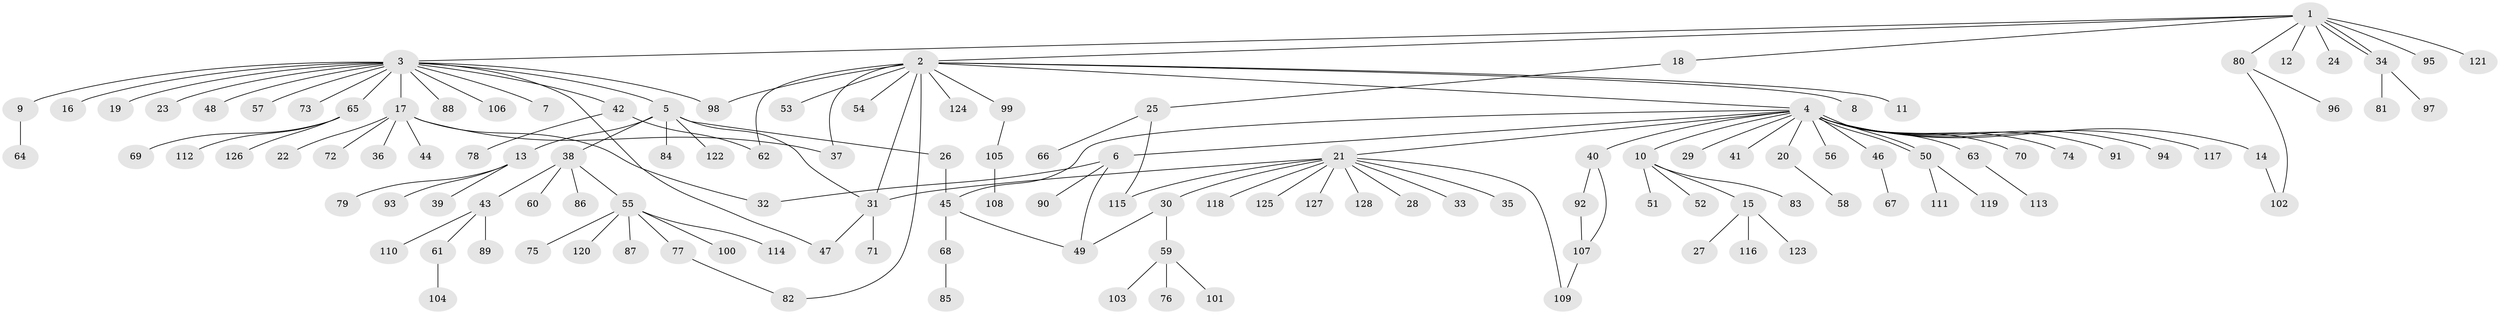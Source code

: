 // coarse degree distribution, {10: 0.009900990099009901, 12: 0.009900990099009901, 16: 0.009900990099009901, 19: 0.009900990099009901, 6: 0.0297029702970297, 3: 0.06930693069306931, 1: 0.6039603960396039, 2: 0.18811881188118812, 4: 0.039603960396039604, 11: 0.009900990099009901, 5: 0.019801980198019802}
// Generated by graph-tools (version 1.1) at 2025/23/03/03/25 07:23:51]
// undirected, 128 vertices, 144 edges
graph export_dot {
graph [start="1"]
  node [color=gray90,style=filled];
  1;
  2;
  3;
  4;
  5;
  6;
  7;
  8;
  9;
  10;
  11;
  12;
  13;
  14;
  15;
  16;
  17;
  18;
  19;
  20;
  21;
  22;
  23;
  24;
  25;
  26;
  27;
  28;
  29;
  30;
  31;
  32;
  33;
  34;
  35;
  36;
  37;
  38;
  39;
  40;
  41;
  42;
  43;
  44;
  45;
  46;
  47;
  48;
  49;
  50;
  51;
  52;
  53;
  54;
  55;
  56;
  57;
  58;
  59;
  60;
  61;
  62;
  63;
  64;
  65;
  66;
  67;
  68;
  69;
  70;
  71;
  72;
  73;
  74;
  75;
  76;
  77;
  78;
  79;
  80;
  81;
  82;
  83;
  84;
  85;
  86;
  87;
  88;
  89;
  90;
  91;
  92;
  93;
  94;
  95;
  96;
  97;
  98;
  99;
  100;
  101;
  102;
  103;
  104;
  105;
  106;
  107;
  108;
  109;
  110;
  111;
  112;
  113;
  114;
  115;
  116;
  117;
  118;
  119;
  120;
  121;
  122;
  123;
  124;
  125;
  126;
  127;
  128;
  1 -- 2;
  1 -- 3;
  1 -- 12;
  1 -- 18;
  1 -- 24;
  1 -- 34;
  1 -- 34;
  1 -- 80;
  1 -- 95;
  1 -- 121;
  2 -- 4;
  2 -- 8;
  2 -- 11;
  2 -- 31;
  2 -- 37;
  2 -- 53;
  2 -- 54;
  2 -- 62;
  2 -- 82;
  2 -- 98;
  2 -- 99;
  2 -- 124;
  3 -- 5;
  3 -- 7;
  3 -- 9;
  3 -- 16;
  3 -- 17;
  3 -- 19;
  3 -- 23;
  3 -- 42;
  3 -- 47;
  3 -- 48;
  3 -- 57;
  3 -- 65;
  3 -- 73;
  3 -- 88;
  3 -- 98;
  3 -- 106;
  4 -- 6;
  4 -- 10;
  4 -- 14;
  4 -- 20;
  4 -- 21;
  4 -- 29;
  4 -- 40;
  4 -- 41;
  4 -- 45;
  4 -- 46;
  4 -- 50;
  4 -- 50;
  4 -- 56;
  4 -- 63;
  4 -- 70;
  4 -- 74;
  4 -- 91;
  4 -- 94;
  4 -- 117;
  5 -- 13;
  5 -- 26;
  5 -- 31;
  5 -- 38;
  5 -- 84;
  5 -- 122;
  6 -- 32;
  6 -- 49;
  6 -- 90;
  9 -- 64;
  10 -- 15;
  10 -- 51;
  10 -- 52;
  10 -- 83;
  13 -- 39;
  13 -- 79;
  13 -- 93;
  14 -- 102;
  15 -- 27;
  15 -- 116;
  15 -- 123;
  17 -- 22;
  17 -- 32;
  17 -- 36;
  17 -- 37;
  17 -- 44;
  17 -- 72;
  18 -- 25;
  20 -- 58;
  21 -- 28;
  21 -- 30;
  21 -- 31;
  21 -- 33;
  21 -- 35;
  21 -- 109;
  21 -- 115;
  21 -- 118;
  21 -- 125;
  21 -- 127;
  21 -- 128;
  25 -- 66;
  25 -- 115;
  26 -- 45;
  30 -- 49;
  30 -- 59;
  31 -- 47;
  31 -- 71;
  34 -- 81;
  34 -- 97;
  38 -- 43;
  38 -- 55;
  38 -- 60;
  38 -- 86;
  40 -- 92;
  40 -- 107;
  42 -- 62;
  42 -- 78;
  43 -- 61;
  43 -- 89;
  43 -- 110;
  45 -- 49;
  45 -- 68;
  46 -- 67;
  50 -- 111;
  50 -- 119;
  55 -- 75;
  55 -- 77;
  55 -- 87;
  55 -- 100;
  55 -- 114;
  55 -- 120;
  59 -- 76;
  59 -- 101;
  59 -- 103;
  61 -- 104;
  63 -- 113;
  65 -- 69;
  65 -- 112;
  65 -- 126;
  68 -- 85;
  77 -- 82;
  80 -- 96;
  80 -- 102;
  92 -- 107;
  99 -- 105;
  105 -- 108;
  107 -- 109;
}
